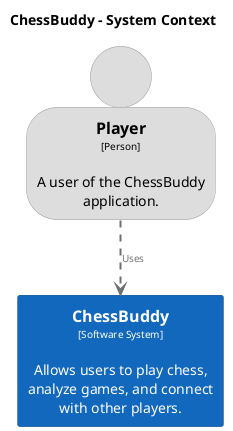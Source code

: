 @startuml
set separator none
title ChessBuddy - System Context

top to bottom direction
skinparam ranksep 60
skinparam nodesep 30

skinparam {
  arrowFontSize 10
  defaultTextAlignment center
  wrapWidth 200
  maxMessageSize 100
}

hide stereotype

skinparam rectangle<<ChessBuddy>> {
  BackgroundColor #1168bd
  FontColor #ffffff
  BorderColor #0b4884
  shadowing false
}
skinparam person<<Player>> {
  BackgroundColor #dddddd
  FontColor #000000
  BorderColor #9a9a9a
  shadowing false
}

person "==Player\n<size:10>[Person]</size>\n\nA user of the ChessBuddy application." <<Player>> as Player
rectangle "==ChessBuddy\n<size:10>[Software System]</size>\n\nAllows users to play chess, analyze games, and connect with other players." <<ChessBuddy>> as ChessBuddy

Player .[#707070,thickness=2].> ChessBuddy : "<color:#707070>Uses"
@enduml